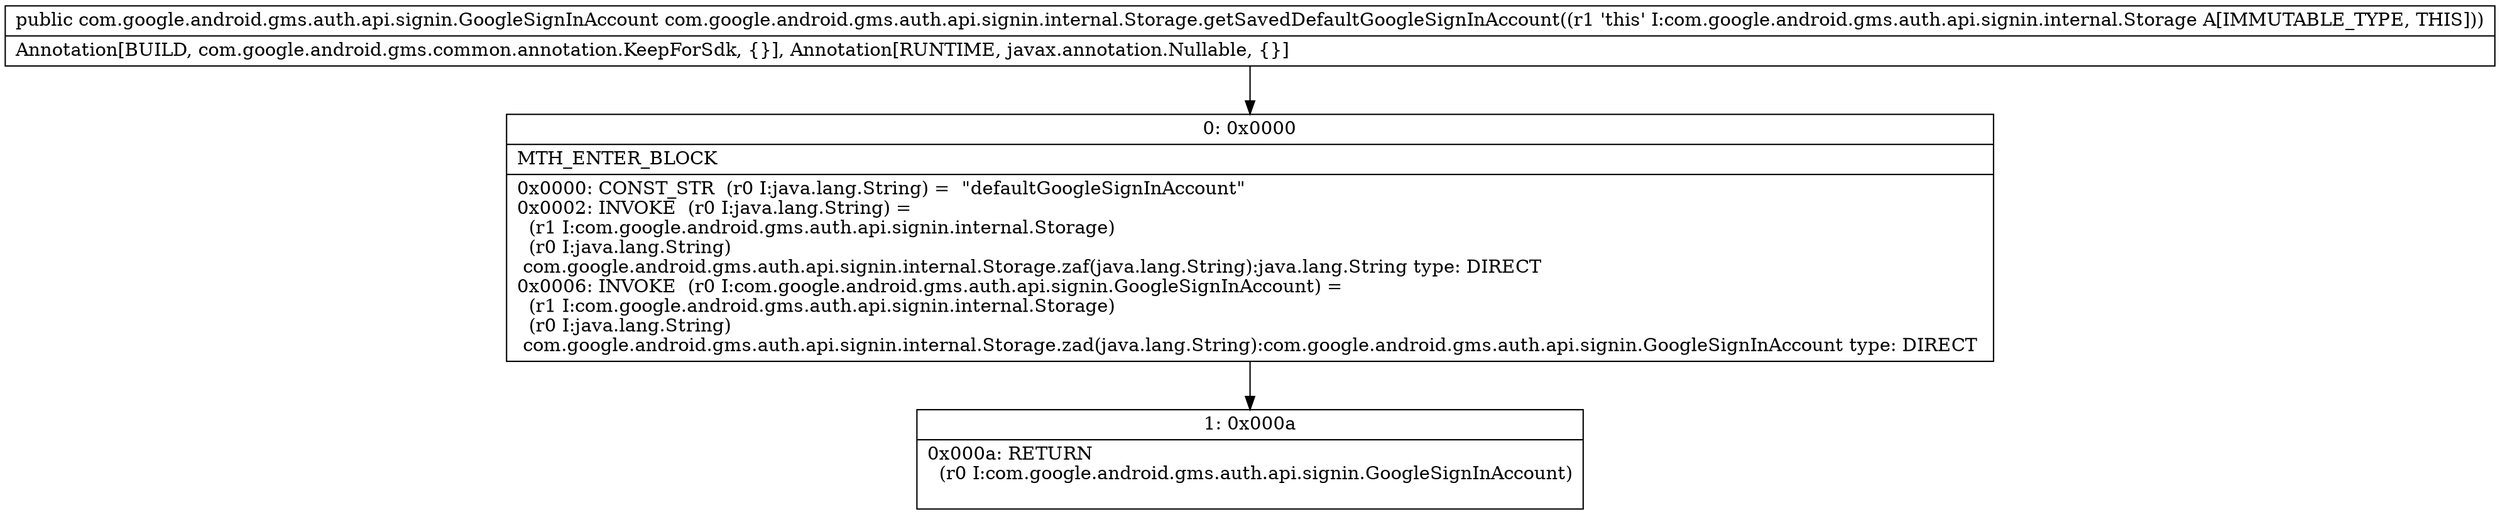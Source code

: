 digraph "CFG forcom.google.android.gms.auth.api.signin.internal.Storage.getSavedDefaultGoogleSignInAccount()Lcom\/google\/android\/gms\/auth\/api\/signin\/GoogleSignInAccount;" {
Node_0 [shape=record,label="{0\:\ 0x0000|MTH_ENTER_BLOCK\l|0x0000: CONST_STR  (r0 I:java.lang.String) =  \"defaultGoogleSignInAccount\" \l0x0002: INVOKE  (r0 I:java.lang.String) = \l  (r1 I:com.google.android.gms.auth.api.signin.internal.Storage)\l  (r0 I:java.lang.String)\l com.google.android.gms.auth.api.signin.internal.Storage.zaf(java.lang.String):java.lang.String type: DIRECT \l0x0006: INVOKE  (r0 I:com.google.android.gms.auth.api.signin.GoogleSignInAccount) = \l  (r1 I:com.google.android.gms.auth.api.signin.internal.Storage)\l  (r0 I:java.lang.String)\l com.google.android.gms.auth.api.signin.internal.Storage.zad(java.lang.String):com.google.android.gms.auth.api.signin.GoogleSignInAccount type: DIRECT \l}"];
Node_1 [shape=record,label="{1\:\ 0x000a|0x000a: RETURN  \l  (r0 I:com.google.android.gms.auth.api.signin.GoogleSignInAccount)\l \l}"];
MethodNode[shape=record,label="{public com.google.android.gms.auth.api.signin.GoogleSignInAccount com.google.android.gms.auth.api.signin.internal.Storage.getSavedDefaultGoogleSignInAccount((r1 'this' I:com.google.android.gms.auth.api.signin.internal.Storage A[IMMUTABLE_TYPE, THIS]))  | Annotation[BUILD, com.google.android.gms.common.annotation.KeepForSdk, \{\}], Annotation[RUNTIME, javax.annotation.Nullable, \{\}]\l}"];
MethodNode -> Node_0;
Node_0 -> Node_1;
}

